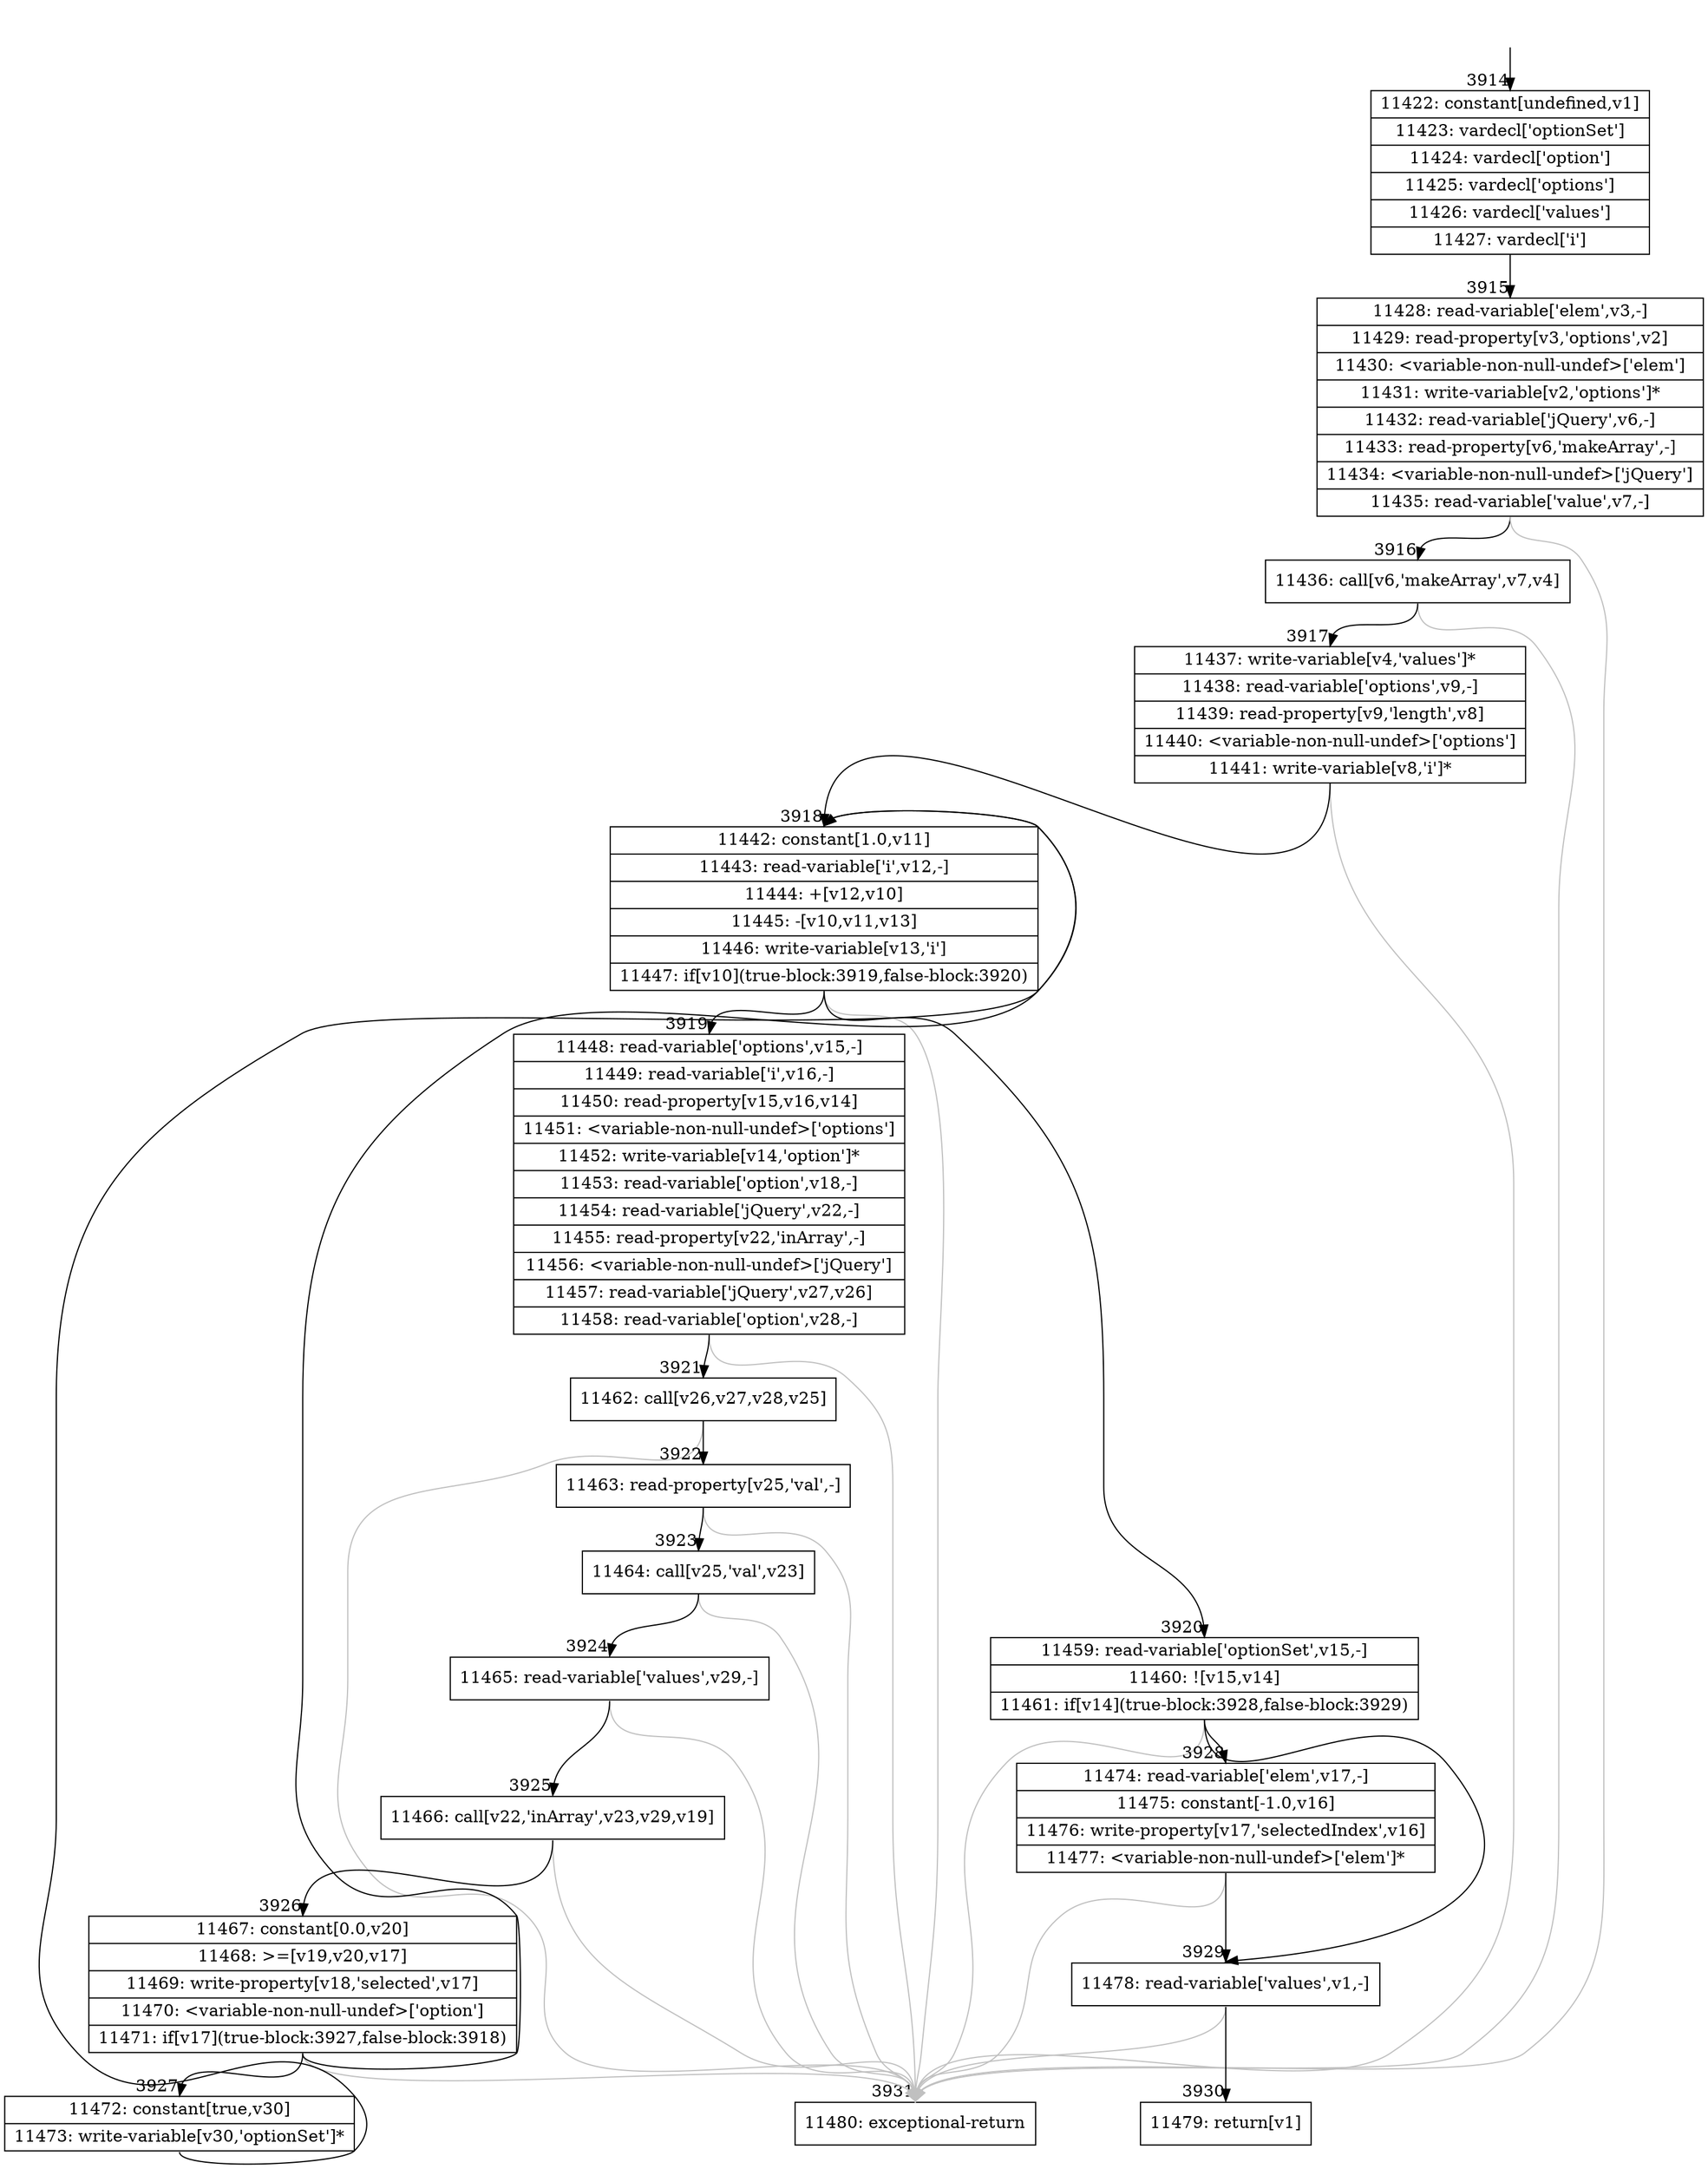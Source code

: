 digraph {
rankdir="TD"
BB_entry261[shape=none,label=""];
BB_entry261 -> BB3914 [tailport=s, headport=n, headlabel="    3914"]
BB3914 [shape=record label="{11422: constant[undefined,v1]|11423: vardecl['optionSet']|11424: vardecl['option']|11425: vardecl['options']|11426: vardecl['values']|11427: vardecl['i']}" ] 
BB3914 -> BB3915 [tailport=s, headport=n, headlabel="      3915"]
BB3915 [shape=record label="{11428: read-variable['elem',v3,-]|11429: read-property[v3,'options',v2]|11430: \<variable-non-null-undef\>['elem']|11431: write-variable[v2,'options']*|11432: read-variable['jQuery',v6,-]|11433: read-property[v6,'makeArray',-]|11434: \<variable-non-null-undef\>['jQuery']|11435: read-variable['value',v7,-]}" ] 
BB3915 -> BB3916 [tailport=s, headport=n, headlabel="      3916"]
BB3915 -> BB3931 [tailport=s, headport=n, color=gray, headlabel="      3931"]
BB3916 [shape=record label="{11436: call[v6,'makeArray',v7,v4]}" ] 
BB3916 -> BB3917 [tailport=s, headport=n, headlabel="      3917"]
BB3916 -> BB3931 [tailport=s, headport=n, color=gray]
BB3917 [shape=record label="{11437: write-variable[v4,'values']*|11438: read-variable['options',v9,-]|11439: read-property[v9,'length',v8]|11440: \<variable-non-null-undef\>['options']|11441: write-variable[v8,'i']*}" ] 
BB3917 -> BB3918 [tailport=s, headport=n, headlabel="      3918"]
BB3917 -> BB3931 [tailport=s, headport=n, color=gray]
BB3918 [shape=record label="{11442: constant[1.0,v11]|11443: read-variable['i',v12,-]|11444: +[v12,v10]|11445: -[v10,v11,v13]|11446: write-variable[v13,'i']|11447: if[v10](true-block:3919,false-block:3920)}" ] 
BB3918 -> BB3919 [tailport=s, headport=n, headlabel="      3919"]
BB3918 -> BB3920 [tailport=s, headport=n, headlabel="      3920"]
BB3918 -> BB3931 [tailport=s, headport=n, color=gray]
BB3919 [shape=record label="{11448: read-variable['options',v15,-]|11449: read-variable['i',v16,-]|11450: read-property[v15,v16,v14]|11451: \<variable-non-null-undef\>['options']|11452: write-variable[v14,'option']*|11453: read-variable['option',v18,-]|11454: read-variable['jQuery',v22,-]|11455: read-property[v22,'inArray',-]|11456: \<variable-non-null-undef\>['jQuery']|11457: read-variable['jQuery',v27,v26]|11458: read-variable['option',v28,-]}" ] 
BB3919 -> BB3921 [tailport=s, headport=n, headlabel="      3921"]
BB3919 -> BB3931 [tailport=s, headport=n, color=gray]
BB3920 [shape=record label="{11459: read-variable['optionSet',v15,-]|11460: ![v15,v14]|11461: if[v14](true-block:3928,false-block:3929)}" ] 
BB3920 -> BB3928 [tailport=s, headport=n, headlabel="      3928"]
BB3920 -> BB3929 [tailport=s, headport=n, headlabel="      3929"]
BB3920 -> BB3931 [tailport=s, headport=n, color=gray]
BB3921 [shape=record label="{11462: call[v26,v27,v28,v25]}" ] 
BB3921 -> BB3922 [tailport=s, headport=n, headlabel="      3922"]
BB3921 -> BB3931 [tailport=s, headport=n, color=gray]
BB3922 [shape=record label="{11463: read-property[v25,'val',-]}" ] 
BB3922 -> BB3923 [tailport=s, headport=n, headlabel="      3923"]
BB3922 -> BB3931 [tailport=s, headport=n, color=gray]
BB3923 [shape=record label="{11464: call[v25,'val',v23]}" ] 
BB3923 -> BB3924 [tailport=s, headport=n, headlabel="      3924"]
BB3923 -> BB3931 [tailport=s, headport=n, color=gray]
BB3924 [shape=record label="{11465: read-variable['values',v29,-]}" ] 
BB3924 -> BB3925 [tailport=s, headport=n, headlabel="      3925"]
BB3924 -> BB3931 [tailport=s, headport=n, color=gray]
BB3925 [shape=record label="{11466: call[v22,'inArray',v23,v29,v19]}" ] 
BB3925 -> BB3926 [tailport=s, headport=n, headlabel="      3926"]
BB3925 -> BB3931 [tailport=s, headport=n, color=gray]
BB3926 [shape=record label="{11467: constant[0.0,v20]|11468: \>=[v19,v20,v17]|11469: write-property[v18,'selected',v17]|11470: \<variable-non-null-undef\>['option']|11471: if[v17](true-block:3927,false-block:3918)}" ] 
BB3926 -> BB3927 [tailport=s, headport=n, headlabel="      3927"]
BB3926 -> BB3918 [tailport=s, headport=n]
BB3926 -> BB3931 [tailport=s, headport=n, color=gray]
BB3927 [shape=record label="{11472: constant[true,v30]|11473: write-variable[v30,'optionSet']*}" ] 
BB3927 -> BB3918 [tailport=s, headport=n]
BB3928 [shape=record label="{11474: read-variable['elem',v17,-]|11475: constant[-1.0,v16]|11476: write-property[v17,'selectedIndex',v16]|11477: \<variable-non-null-undef\>['elem']*}" ] 
BB3928 -> BB3929 [tailport=s, headport=n]
BB3928 -> BB3931 [tailport=s, headport=n, color=gray]
BB3929 [shape=record label="{11478: read-variable['values',v1,-]}" ] 
BB3929 -> BB3930 [tailport=s, headport=n, headlabel="      3930"]
BB3929 -> BB3931 [tailport=s, headport=n, color=gray]
BB3930 [shape=record label="{11479: return[v1]}" ] 
BB3931 [shape=record label="{11480: exceptional-return}" ] 
}
